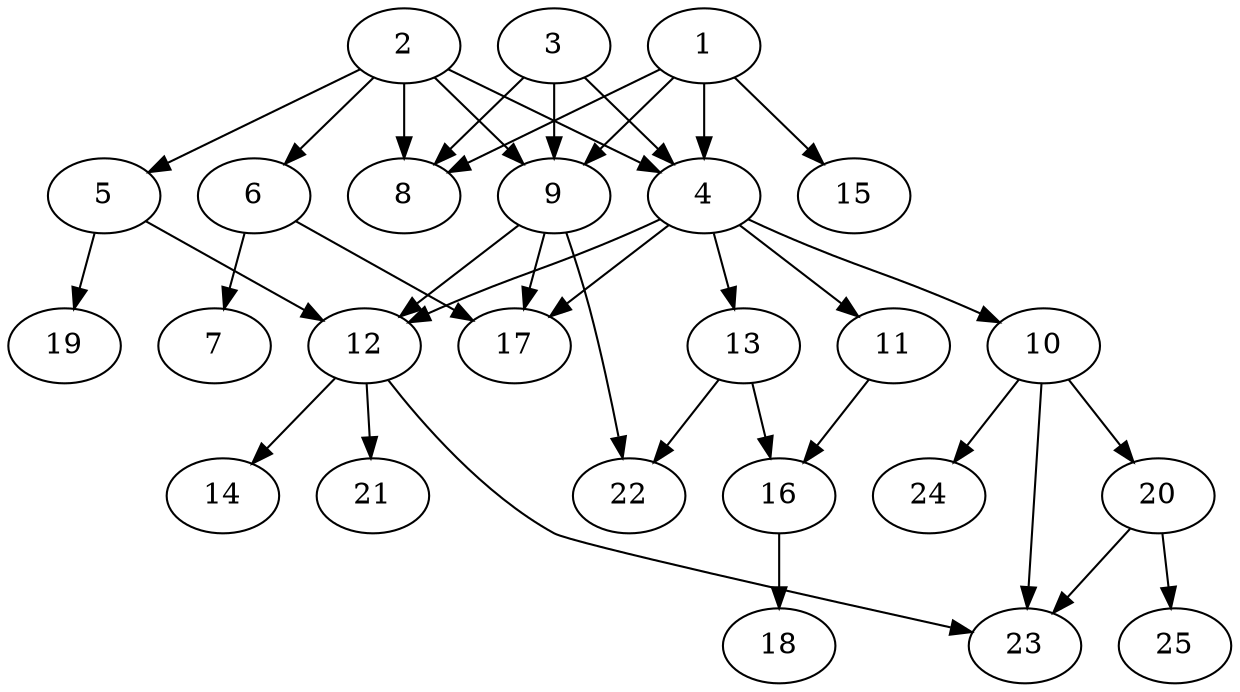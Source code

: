 // DAG automatically generated by daggen at Tue Jul 18 11:30:58 2017
// ./daggen --dot -n 25 --fat 0.5 --regular 0.8 --density 0.8 --jump 4 
digraph G {
  1 [size="782757789696", alpha="0.06"]
  1 -> 4 [size ="679477248"]
  1 -> 8 [size ="679477248"]
  1 -> 9 [size ="679477248"]
  1 -> 15 [size ="679477248"]
  2 [size="471613466527", alpha="0.12"]
  2 -> 4 [size ="411041792"]
  2 -> 5 [size ="411041792"]
  2 -> 6 [size ="411041792"]
  2 -> 8 [size ="411041792"]
  2 -> 9 [size ="411041792"]
  3 [size="8589934592", alpha="0.20"]
  3 -> 4 [size ="33554432"]
  3 -> 8 [size ="33554432"]
  3 -> 9 [size ="33554432"]
  4 [size="26257584108", alpha="0.20"]
  4 -> 10 [size ="33554432"]
  4 -> 11 [size ="33554432"]
  4 -> 12 [size ="33554432"]
  4 -> 13 [size ="33554432"]
  4 -> 17 [size ="33554432"]
  5 [size="1270690799", alpha="0.06"]
  5 -> 12 [size ="75497472"]
  5 -> 19 [size ="75497472"]
  6 [size="549755813888", alpha="0.10"]
  6 -> 7 [size ="536870912"]
  6 -> 17 [size ="536870912"]
  7 [size="32742296670", alpha="0.08"]
  8 [size="102236364967", alpha="0.00"]
  9 [size="32552489340", alpha="0.15"]
  9 -> 12 [size ="33554432"]
  9 -> 17 [size ="33554432"]
  9 -> 22 [size ="33554432"]
  10 [size="57818168208", alpha="0.06"]
  10 -> 20 [size ="134217728"]
  10 -> 23 [size ="134217728"]
  10 -> 24 [size ="134217728"]
  11 [size="1370882454059", alpha="0.01"]
  11 -> 16 [size ="838860800"]
  12 [size="17562942466", alpha="0.13"]
  12 -> 14 [size ="301989888"]
  12 -> 21 [size ="301989888"]
  12 -> 23 [size ="301989888"]
  13 [size="8589934592", alpha="0.16"]
  13 -> 16 [size ="33554432"]
  13 -> 22 [size ="33554432"]
  14 [size="1709345550", alpha="0.05"]
  15 [size="675641028018", alpha="0.02"]
  16 [size="131743915824", alpha="0.08"]
  16 -> 18 [size ="134217728"]
  17 [size="4131626262", alpha="0.11"]
  18 [size="410770474583", alpha="0.11"]
  19 [size="4869206097", alpha="0.19"]
  20 [size="1482658924", alpha="0.02"]
  20 -> 23 [size ="33554432"]
  20 -> 25 [size ="33554432"]
  21 [size="549755813888", alpha="0.17"]
  22 [size="12232142381", alpha="0.14"]
  23 [size="502863744482", alpha="0.17"]
  24 [size="68719476736", alpha="0.11"]
  25 [size="68719476736", alpha="0.17"]
}
